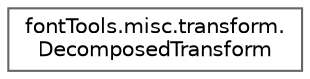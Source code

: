 digraph "Graphical Class Hierarchy"
{
 // LATEX_PDF_SIZE
  bgcolor="transparent";
  edge [fontname=Helvetica,fontsize=10,labelfontname=Helvetica,labelfontsize=10];
  node [fontname=Helvetica,fontsize=10,shape=box,height=0.2,width=0.4];
  rankdir="LR";
  Node0 [id="Node000000",label="fontTools.misc.transform.\lDecomposedTransform",height=0.2,width=0.4,color="grey40", fillcolor="white", style="filled",URL="$dc/dbb/classfontTools_1_1misc_1_1transform_1_1DecomposedTransform.html",tooltip=" "];
}
